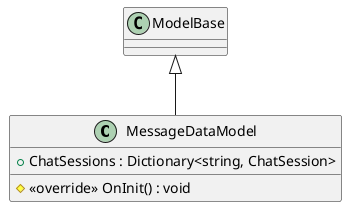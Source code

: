 @startuml
class MessageDataModel {
    + ChatSessions : Dictionary<string, ChatSession>
    # <<override>> OnInit() : void
}
ModelBase <|-- MessageDataModel
@enduml
